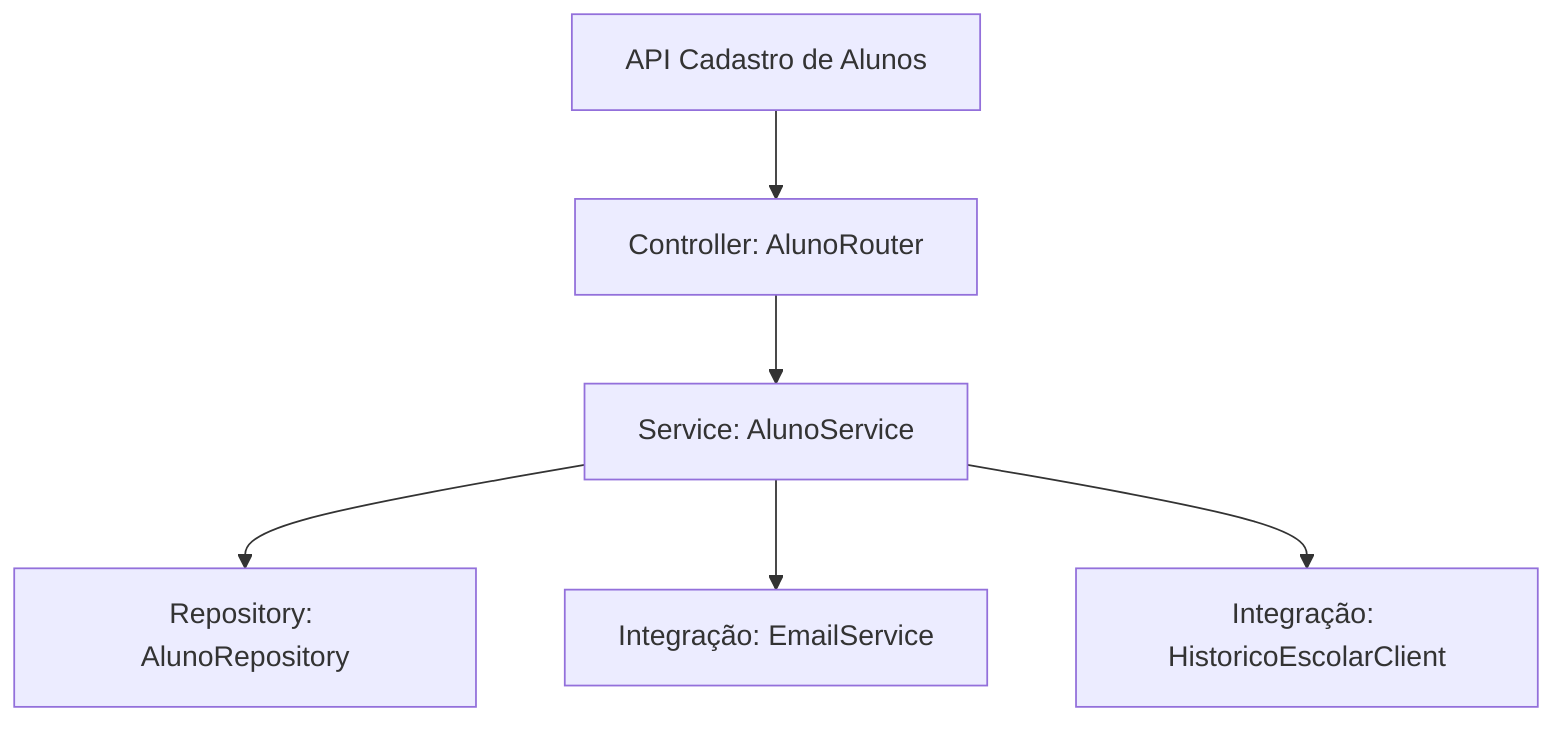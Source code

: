 graph TD
    A[API Cadastro de Alunos] --> B[Controller: AlunoRouter]
    B --> C[Service: AlunoService]
    C --> D[Repository: AlunoRepository]
    C --> E[Integração: EmailService]
    C --> F[Integração: HistoricoEscolarClient]
